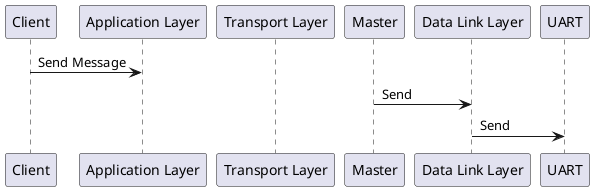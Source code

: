 @startuml

participant Client as C
participant "Application Layer" as AL
participant "Transport Layer" as TL

C -> AL: Send Message
'note over C: hello
Master -> "Data Link Layer": Send
"Data Link Layer" -> UART: Send

@enduml
